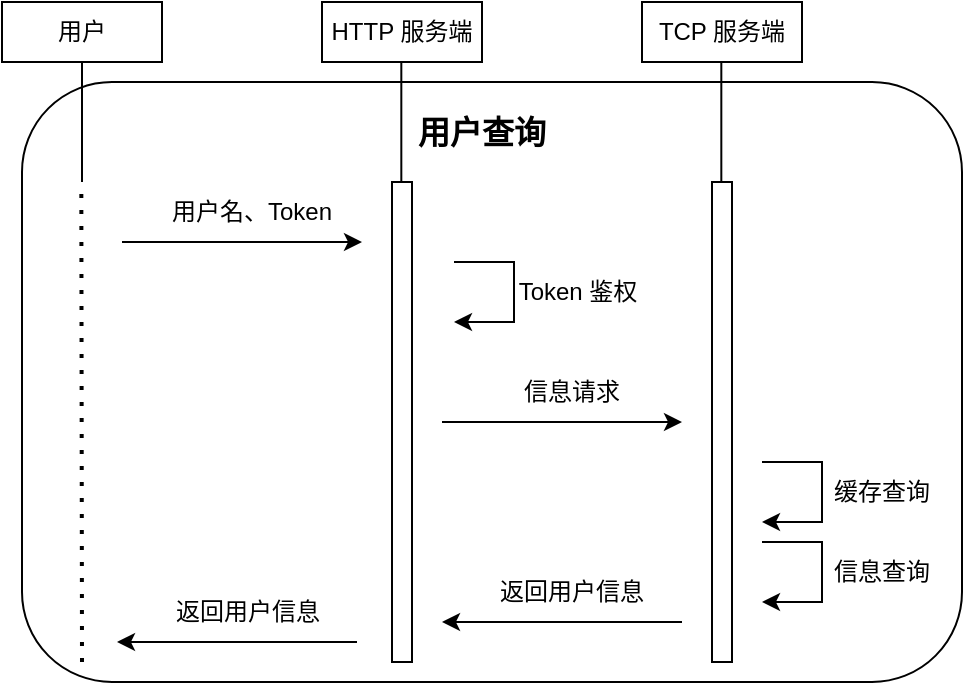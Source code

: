 <mxfile version="19.0.3" type="device"><diagram id="EVukHtCS_t-doj_E0SwG" name="第 1 页"><mxGraphModel dx="1002" dy="660" grid="1" gridSize="10" guides="1" tooltips="1" connect="1" arrows="1" fold="1" page="1" pageScale="1" pageWidth="827" pageHeight="1169" math="0" shadow="0"><root><mxCell id="0"/><mxCell id="1" parent="0"/><mxCell id="CI3aJDpt1_R_hujd-lq5-8" value="" style="rounded=1;whiteSpace=wrap;html=1;" parent="1" vertex="1"><mxGeometry x="150" y="150" width="470" height="300" as="geometry"/></mxCell><mxCell id="UCreZBGZK6IfSUNrBs1n-2" value="" style="endArrow=classic;html=1;rounded=0;strokeWidth=1;" parent="1" edge="1"><mxGeometry width="50" height="50" relative="1" as="geometry"><mxPoint x="200.0" y="230" as="sourcePoint"/><mxPoint x="320" y="230" as="targetPoint"/></mxGeometry></mxCell><mxCell id="UCreZBGZK6IfSUNrBs1n-3" value="用户名、Token" style="text;html=1;strokeColor=none;fillColor=none;align=center;verticalAlign=middle;whiteSpace=wrap;rounded=0;" parent="1" vertex="1"><mxGeometry x="220" y="200" width="90" height="30" as="geometry"/></mxCell><mxCell id="UCreZBGZK6IfSUNrBs1n-4" value="" style="edgeStyle=elbowEdgeStyle;elbow=horizontal;endArrow=classic;html=1;rounded=0;strokeWidth=1;" parent="1" edge="1"><mxGeometry width="50" height="50" relative="1" as="geometry"><mxPoint x="366" y="240" as="sourcePoint"/><mxPoint x="366" y="270" as="targetPoint"/><Array as="points"><mxPoint x="396" y="260"/></Array></mxGeometry></mxCell><mxCell id="UCreZBGZK6IfSUNrBs1n-5" value="Token 鉴权" style="text;html=1;strokeColor=none;fillColor=none;align=center;verticalAlign=middle;whiteSpace=wrap;rounded=0;" parent="1" vertex="1"><mxGeometry x="396" y="240" width="64" height="30" as="geometry"/></mxCell><mxCell id="UCreZBGZK6IfSUNrBs1n-8" value="" style="rounded=0;whiteSpace=wrap;html=1;" parent="1" vertex="1"><mxGeometry x="335" y="200" width="10" height="240" as="geometry"/></mxCell><mxCell id="UCreZBGZK6IfSUNrBs1n-9" value="" style="rounded=0;whiteSpace=wrap;html=1;" parent="1" vertex="1"><mxGeometry x="495" y="200" width="10" height="240" as="geometry"/></mxCell><mxCell id="UCreZBGZK6IfSUNrBs1n-10" value="" style="endArrow=none;dashed=1;html=1;dashPattern=1 3;strokeWidth=2;rounded=0;" parent="1" edge="1"><mxGeometry width="50" height="50" relative="1" as="geometry"><mxPoint x="180" y="440" as="sourcePoint"/><mxPoint x="179.66" y="200" as="targetPoint"/></mxGeometry></mxCell><mxCell id="UCreZBGZK6IfSUNrBs1n-11" value="&lt;font style=&quot;font-size: 16px;&quot;&gt;&lt;b&gt;用户查询&lt;/b&gt;&lt;/font&gt;" style="text;html=1;strokeColor=none;fillColor=none;align=center;verticalAlign=middle;whiteSpace=wrap;rounded=0;" parent="1" vertex="1"><mxGeometry x="255" y="160" width="250" height="30" as="geometry"/></mxCell><mxCell id="UCreZBGZK6IfSUNrBs1n-20" value="" style="endArrow=classic;html=1;rounded=0;strokeWidth=1;" parent="1" edge="1"><mxGeometry width="50" height="50" relative="1" as="geometry"><mxPoint x="360" y="320" as="sourcePoint"/><mxPoint x="480" y="320" as="targetPoint"/></mxGeometry></mxCell><mxCell id="UCreZBGZK6IfSUNrBs1n-21" value="信息请求" style="text;html=1;strokeColor=none;fillColor=none;align=center;verticalAlign=middle;whiteSpace=wrap;rounded=0;" parent="1" vertex="1"><mxGeometry x="380" y="290" width="90" height="30" as="geometry"/></mxCell><mxCell id="UCreZBGZK6IfSUNrBs1n-22" value="" style="edgeStyle=elbowEdgeStyle;elbow=horizontal;endArrow=classic;html=1;rounded=0;strokeWidth=1;" parent="1" edge="1"><mxGeometry width="50" height="50" relative="1" as="geometry"><mxPoint x="520" y="380" as="sourcePoint"/><mxPoint x="520" y="410" as="targetPoint"/><Array as="points"><mxPoint x="550" y="400"/></Array></mxGeometry></mxCell><mxCell id="UCreZBGZK6IfSUNrBs1n-23" value="信息查询" style="text;html=1;strokeColor=none;fillColor=none;align=center;verticalAlign=middle;whiteSpace=wrap;rounded=0;" parent="1" vertex="1"><mxGeometry x="550" y="380" width="60" height="30" as="geometry"/></mxCell><mxCell id="UCreZBGZK6IfSUNrBs1n-24" value="" style="endArrow=classic;html=1;rounded=0;strokeWidth=1;" parent="1" edge="1"><mxGeometry width="50" height="50" relative="1" as="geometry"><mxPoint x="480" y="420" as="sourcePoint"/><mxPoint x="360" y="420" as="targetPoint"/></mxGeometry></mxCell><mxCell id="UCreZBGZK6IfSUNrBs1n-25" value="返回用户信息" style="text;html=1;strokeColor=none;fillColor=none;align=center;verticalAlign=middle;whiteSpace=wrap;rounded=0;" parent="1" vertex="1"><mxGeometry x="380" y="390" width="90" height="30" as="geometry"/></mxCell><mxCell id="UCreZBGZK6IfSUNrBs1n-26" value="" style="endArrow=classic;html=1;rounded=0;strokeWidth=1;" parent="1" edge="1"><mxGeometry width="50" height="50" relative="1" as="geometry"><mxPoint x="317.5" y="430" as="sourcePoint"/><mxPoint x="197.5" y="430" as="targetPoint"/></mxGeometry></mxCell><mxCell id="UCreZBGZK6IfSUNrBs1n-27" value="返回用户信息" style="text;html=1;strokeColor=none;fillColor=none;align=center;verticalAlign=middle;whiteSpace=wrap;rounded=0;" parent="1" vertex="1"><mxGeometry x="217.5" y="400" width="90" height="30" as="geometry"/></mxCell><mxCell id="UCreZBGZK6IfSUNrBs1n-32" value="用户" style="rounded=0;whiteSpace=wrap;html=1;" parent="1" vertex="1"><mxGeometry x="140" y="110" width="80" height="30" as="geometry"/></mxCell><mxCell id="UCreZBGZK6IfSUNrBs1n-33" value="HTTP 服务端" style="rounded=0;whiteSpace=wrap;html=1;" parent="1" vertex="1"><mxGeometry x="300" y="110" width="80" height="30" as="geometry"/></mxCell><mxCell id="UCreZBGZK6IfSUNrBs1n-34" value="TCP 服务端" style="rounded=0;whiteSpace=wrap;html=1;" parent="1" vertex="1"><mxGeometry x="460" y="110" width="80" height="30" as="geometry"/></mxCell><mxCell id="UCreZBGZK6IfSUNrBs1n-35" value="" style="endArrow=none;html=1;rounded=0;fontSize=12;entryX=0.5;entryY=1;entryDx=0;entryDy=0;" parent="1" target="UCreZBGZK6IfSUNrBs1n-32" edge="1"><mxGeometry width="50" height="50" relative="1" as="geometry"><mxPoint x="180.0" y="200" as="sourcePoint"/><mxPoint x="420" y="240" as="targetPoint"/></mxGeometry></mxCell><mxCell id="UCreZBGZK6IfSUNrBs1n-36" value="" style="endArrow=none;html=1;rounded=0;fontSize=12;entryX=0.5;entryY=1;entryDx=0;entryDy=0;" parent="1" edge="1"><mxGeometry width="50" height="50" relative="1" as="geometry"><mxPoint x="339.66" y="200" as="sourcePoint"/><mxPoint x="339.66" y="140" as="targetPoint"/></mxGeometry></mxCell><mxCell id="UCreZBGZK6IfSUNrBs1n-37" value="" style="endArrow=none;html=1;rounded=0;fontSize=12;entryX=0.5;entryY=1;entryDx=0;entryDy=0;" parent="1" edge="1"><mxGeometry width="50" height="50" relative="1" as="geometry"><mxPoint x="499.66" y="200" as="sourcePoint"/><mxPoint x="499.66" y="140" as="targetPoint"/></mxGeometry></mxCell><mxCell id="CI3aJDpt1_R_hujd-lq5-5" style="edgeStyle=orthogonalEdgeStyle;rounded=0;orthogonalLoop=1;jettySize=auto;html=1;exitX=0.5;exitY=1;exitDx=0;exitDy=0;" parent="1" source="UCreZBGZK6IfSUNrBs1n-9" target="UCreZBGZK6IfSUNrBs1n-9" edge="1"><mxGeometry relative="1" as="geometry"/></mxCell><mxCell id="aTBqOEZyT5YfCiXjzUJj-1" value="" style="edgeStyle=elbowEdgeStyle;elbow=horizontal;endArrow=classic;html=1;rounded=0;strokeWidth=1;" edge="1" parent="1"><mxGeometry width="50" height="50" relative="1" as="geometry"><mxPoint x="520" y="340" as="sourcePoint"/><mxPoint x="520" y="370" as="targetPoint"/><Array as="points"><mxPoint x="550" y="360"/></Array></mxGeometry></mxCell><mxCell id="aTBqOEZyT5YfCiXjzUJj-2" value="缓存查询" style="text;html=1;strokeColor=none;fillColor=none;align=center;verticalAlign=middle;whiteSpace=wrap;rounded=0;" vertex="1" parent="1"><mxGeometry x="550" y="340" width="60" height="30" as="geometry"/></mxCell></root></mxGraphModel></diagram></mxfile>